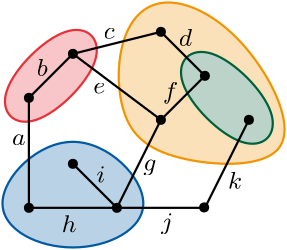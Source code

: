 <?xml version="1.0"?>
<!DOCTYPE ipe SYSTEM "ipe.dtd">
<ipe version="70218" creator="Ipe 7.2.26">
<info created="D:20230528160115" modified="D:20230528160115"/>
<ipestyle name="basic">
<symbol name="arrow/arc(spx)">
<path stroke="sym-stroke" fill="sym-stroke" pen="sym-pen">
0 0 m
-1 0.333 l
-1 -0.333 l
h
</path>
</symbol>
<symbol name="arrow/farc(spx)">
<path stroke="sym-stroke" fill="white" pen="sym-pen">
0 0 m
-1 0.333 l
-1 -0.333 l
h
</path>
</symbol>
<symbol name="arrow/ptarc(spx)">
<path stroke="sym-stroke" fill="sym-stroke" pen="sym-pen">
0 0 m
-1 0.333 l
-0.8 0 l
-1 -0.333 l
h
</path>
</symbol>
<symbol name="arrow/fptarc(spx)">
<path stroke="sym-stroke" fill="white" pen="sym-pen">
0 0 m
-1 0.333 l
-0.8 0 l
-1 -0.333 l
h
</path>
</symbol>
<symbol name="mark/circle(sx)" transformations="translations">
<path fill="sym-stroke">
0.6 0 0 0.6 0 0 e
0.4 0 0 0.4 0 0 e
</path>
</symbol>
<symbol name="mark/disk(sx)" transformations="translations">
<path fill="sym-stroke">
0.6 0 0 0.6 0 0 e
</path>
</symbol>
<symbol name="mark/fdisk(sfx)" transformations="translations">
<group>
<path fill="sym-fill">
0.5 0 0 0.5 0 0 e
</path>
<path fill="sym-stroke" fillrule="eofill">
0.6 0 0 0.6 0 0 e
0.4 0 0 0.4 0 0 e
</path>
</group>
</symbol>
<symbol name="mark/box(sx)" transformations="translations">
<path fill="sym-stroke" fillrule="eofill">
-0.6 -0.6 m
0.6 -0.6 l
0.6 0.6 l
-0.6 0.6 l
h
-0.4 -0.4 m
0.4 -0.4 l
0.4 0.4 l
-0.4 0.4 l
h
</path>
</symbol>
<symbol name="mark/square(sx)" transformations="translations">
<path fill="sym-stroke">
-0.6 -0.6 m
0.6 -0.6 l
0.6 0.6 l
-0.6 0.6 l
h
</path>
</symbol>
<symbol name="mark/fsquare(sfx)" transformations="translations">
<group>
<path fill="sym-fill">
-0.5 -0.5 m
0.5 -0.5 l
0.5 0.5 l
-0.5 0.5 l
h
</path>
<path fill="sym-stroke" fillrule="eofill">
-0.6 -0.6 m
0.6 -0.6 l
0.6 0.6 l
-0.6 0.6 l
h
-0.4 -0.4 m
0.4 -0.4 l
0.4 0.4 l
-0.4 0.4 l
h
</path>
</group>
</symbol>
<symbol name="mark/cross(sx)" transformations="translations">
<group>
<path fill="sym-stroke">
-0.43 -0.57 m
0.57 0.43 l
0.43 0.57 l
-0.57 -0.43 l
h
</path>
<path fill="sym-stroke">
-0.43 0.57 m
0.57 -0.43 l
0.43 -0.57 l
-0.57 0.43 l
h
</path>
</group>
</symbol>
<symbol name="arrow/fnormal(spx)">
<path stroke="sym-stroke" fill="white" pen="sym-pen">
0 0 m
-1 0.333 l
-1 -0.333 l
h
</path>
</symbol>
<symbol name="arrow/pointed(spx)">
<path stroke="sym-stroke" fill="sym-stroke" pen="sym-pen">
0 0 m
-1 0.333 l
-0.8 0 l
-1 -0.333 l
h
</path>
</symbol>
<symbol name="arrow/fpointed(spx)">
<path stroke="sym-stroke" fill="white" pen="sym-pen">
0 0 m
-1 0.333 l
-0.8 0 l
-1 -0.333 l
h
</path>
</symbol>
<symbol name="arrow/linear(spx)">
<path stroke="sym-stroke" pen="sym-pen">
-1 0.333 m
0 0 l
-1 -0.333 l
</path>
</symbol>
<symbol name="arrow/fdouble(spx)">
<path stroke="sym-stroke" fill="white" pen="sym-pen">
0 0 m
-1 0.333 l
-1 -0.333 l
h
-1 0 m
-2 0.333 l
-2 -0.333 l
h
</path>
</symbol>
<symbol name="arrow/double(spx)">
<path stroke="sym-stroke" fill="sym-stroke" pen="sym-pen">
0 0 m
-1 0.333 l
-1 -0.333 l
h
-1 0 m
-2 0.333 l
-2 -0.333 l
h
</path>
</symbol>
<symbol name="arrow/mid-normal(spx)">
<path stroke="sym-stroke" fill="sym-stroke" pen="sym-pen">
0.5 0 m
-0.5 0.333 l
-0.5 -0.333 l
h
</path>
</symbol>
<symbol name="arrow/mid-fnormal(spx)">
<path stroke="sym-stroke" fill="white" pen="sym-pen">
0.5 0 m
-0.5 0.333 l
-0.5 -0.333 l
h
</path>
</symbol>
<symbol name="arrow/mid-pointed(spx)">
<path stroke="sym-stroke" fill="sym-stroke" pen="sym-pen">
0.5 0 m
-0.5 0.333 l
-0.3 0 l
-0.5 -0.333 l
h
</path>
</symbol>
<symbol name="arrow/mid-fpointed(spx)">
<path stroke="sym-stroke" fill="white" pen="sym-pen">
0.5 0 m
-0.5 0.333 l
-0.3 0 l
-0.5 -0.333 l
h
</path>
</symbol>
<symbol name="arrow/mid-double(spx)">
<path stroke="sym-stroke" fill="sym-stroke" pen="sym-pen">
1 0 m
0 0.333 l
0 -0.333 l
h
0 0 m
-1 0.333 l
-1 -0.333 l
h
</path>
</symbol>
<symbol name="arrow/mid-fdouble(spx)">
<path stroke="sym-stroke" fill="white" pen="sym-pen">
1 0 m
0 0.333 l
0 -0.333 l
h
0 0 m
-1 0.333 l
-1 -0.333 l
h
</path>
</symbol>
<anglesize name="22.5 deg" value="22.5"/>
<anglesize name="30 deg" value="30"/>
<anglesize name="45 deg" value="45"/>
<anglesize name="60 deg" value="60"/>
<anglesize name="90 deg" value="90"/>
<arrowsize name="large" value="10"/>
<arrowsize name="small" value="5"/>
<arrowsize name="tiny" value="3"/>
<color name="blue" value="0 0 1"/>
<color name="brown" value="0.647 0.165 0.165"/>
<color name="darkblue" value="0 0 0.545"/>
<color name="darkcyan" value="0 0.545 0.545"/>
<color name="darkgray" value="0.663"/>
<color name="darkgreen" value="0 0.392 0"/>
<color name="darkmagenta" value="0.545 0 0.545"/>
<color name="darkorange" value="1 0.549 0"/>
<color name="darkred" value="0.545 0 0"/>
<color name="gold" value="1 0.843 0"/>
<color name="gray" value="0.745"/>
<color name="green" value="0 1 0"/>
<color name="lightblue" value="0.678 0.847 0.902"/>
<color name="lightcyan" value="0.878 1 1"/>
<color name="lightgray" value="0.827"/>
<color name="lightgreen" value="0.565 0.933 0.565"/>
<color name="lightyellow" value="1 1 0.878"/>
<color name="navy" value="0 0 0.502"/>
<color name="orange" value="1 0.647 0"/>
<color name="pink" value="1 0.753 0.796"/>
<color name="purple" value="0.627 0.125 0.941"/>
<color name="red" value="1 0 0"/>
<color name="seagreen" value="0.18 0.545 0.341"/>
<color name="turquoise" value="0.251 0.878 0.816"/>
<color name="violet" value="0.933 0.51 0.933"/>
<color name="yellow" value="1 1 0"/>
<dashstyle name="dash dot dotted" value="[4 2 1 2 1 2] 0"/>
<dashstyle name="dash dotted" value="[4 2 1 2] 0"/>
<dashstyle name="dashed" value="[4] 0"/>
<dashstyle name="dotted" value="[1 3] 0"/>
<gridsize name="10 pts (~3.5 mm)" value="10"/>
<gridsize name="14 pts (~5 mm)" value="14"/>
<gridsize name="16 pts (~6 mm)" value="16"/>
<gridsize name="20 pts (~7 mm)" value="20"/>
<gridsize name="28 pts (~10 mm)" value="28"/>
<gridsize name="32 pts (~12 mm)" value="32"/>
<gridsize name="4 pts" value="4"/>
<gridsize name="56 pts (~20 mm)" value="56"/>
<gridsize name="8 pts (~3 mm)" value="8"/>
<opacity name="10%" value="0.1"/>
<opacity name="30%" value="0.3"/>
<opacity name="50%" value="0.5"/>
<opacity name="75%" value="0.75"/>
<pen name="fat" value="1.2"/>
<pen name="heavier" value="0.8"/>
<pen name="ultrafat" value="2"/>
<symbolsize name="large" value="5"/>
<symbolsize name="small" value="2"/>
<symbolsize name="tiny" value="1.1"/>
<textsize name="Huge" value="\Huge"/>
<textsize name="LARGE" value="\LARGE"/>
<textsize name="Large" value="\Large"/>
<textsize name="footnote" value="\footnotesize"/>
<textsize name="huge" value="\huge"/>
<textsize name="large" value="\large"/>
<textsize name="script" value="\scriptsize"/>
<textsize name="small" value="\small"/>
<textsize name="tiny" value="\tiny"/>
<textstyle name="center" begin="\begin{center}" end="\end{center}"/>
<textstyle name="item" begin="\begin{itemize}\item{}" end="\end{itemize}"/>
<textstyle name="itemize" begin="\begin{itemize}" end="\end{itemize}"/>
<tiling name="falling" angle="-60" step="4" width="1"/>
<tiling name="rising" angle="30" step="4" width="1"/>
</ipestyle>
<ipestyle name="UP-colors">
<color name="UPblue" value="0 0.353 0.631"/>
<color name="UPblue20" value="0.725 0.824 0.898"/>
<color name="UPblue50" value="0.451 0.647 0.796"/>
<color name="UPblue70" value="0.271 0.529 0.729"/>
<color name="UPdarkred" value="0.737 0.165 0.2"/>
<color name="UPdarkred20" value="0.925 0.769 0.78"/>
<color name="UPdarkred50" value="0.855 0.541 0.561"/>
<color name="UPdarkred70" value="0.808 0.392 0.416"/>
<color name="UPgray" value="0.6 0.624 0.62"/>
<color name="UPgray120" value="0.494 0.514 0.51"/>
<color name="UPgray150" value="0.384 0.4 0.396"/>
<color name="UPgray20" value="0.89 0.894 0.894"/>
<color name="UPgray50" value="0.78 0.792 0.792"/>
<color name="UPgray70" value="0.706 0.725 0.722"/>
<color name="UPgreen" value="0 0.376 0.224"/>
<color name="UPgreen20" value="0.733 0.827 0.788"/>
<color name="UPgreen50" value="0.471 0.659 0.576"/>
<color name="UPgreen70" value="0.298 0.545 0.435"/>
<color name="UPorange" value="0.949 0.58 0"/>
<color name="UPorange20" value="0.984 0.882 0.725"/>
<color name="UPorange50" value="0.969 0.769 0.451"/>
<color name="UPorange70" value="0.951 0.694 0.271"/>
<color name="UPred" value="0.898 0.192 0.22"/>
<color name="UPred20" value="0.969 0.776 0.784"/>
<color name="UPred50" value="0.941 0.557 0.573"/>
<color name="UPred70" value="0.925 0.412 0.431"/>
<opacity name="10%" value="0.1"/>
<opacity name="20%" value="0.2"/>
<opacity name="30%" value="0.3"/>
<opacity name="40%" value="0.4"/>
<opacity name="50%" value="0.5"/>
<opacity name="60%" value="0.6"/>
<opacity name="70%" value="0.7"/>
<opacity name="80%" value="0.8"/>
<opacity name="90%" value="0.9"/>
<preamble>
\newcommand{\red}[1]{\textcolor{UPdarkred}{#1}}
</preamble>
</ipestyle>
<page>
<layer name="alpha"/>
<view layers="alpha" active="alpha"/>
<path layer="alpha" matrix="0 0.99 -0.99 0 847.566 471.402" stroke="UPorange" fill="UPorange20" pen="heavier">
192 640
208 656
240 656
256 640
240 608
189.418 583.073 u
</path>
<path matrix="0 0.99 -0.99 0 847.566 471.402" stroke="UPgreen" fill="UPgreen20" pen="heavier">
192 608
208 592
240 624
224 640 u
</path>
<path matrix="0 0.99 -0.99 0 863.406 463.482" stroke="UPred" fill="UPred20" pen="heavier">
208 704
224 720
256 688
240 672 u
</path>
<path matrix="0 1.188 -1.188 0 999.631 434.97" stroke="UPblue" fill="UPblue20" pen="heavier">
176 656
208 688
176 720
160 688 u
</path>
<path matrix="0 0.99 -0.99 0 863.406 471.402" stroke="black" pen="heavier">
176 704 m
216 704 l
</path>
<path matrix="0 0.99 -0.99 0 863.406 463.482" stroke="black" pen="heavier">
224 704 m
240 688 l
</path>
<path matrix="0 0.99 -0.99 0 863.406 471.402" stroke="black" pen="heavier">
232 688 m
240 656 l
</path>
<path matrix="0 0.99 -0.99 0 863.406 471.402" stroke="black" pen="heavier">
208 656 m
176 672 l
</path>
<path matrix="0 0.99 -0.99 0 863.406 471.402" stroke="black" pen="heavier">
176 672 m
176 704 l
</path>
<path matrix="0 0.99 -0.99 0 863.406 471.402" stroke="black" pen="heavier">
176 672 m
192 688 l
</path>
<path matrix="0 0.99 -0.99 0 863.406 471.402" stroke="black" pen="heavier">
208 656 m
232 688 l
</path>
<path matrix="0 0.99 -0.99 0 847.566 471.402" stroke="black" pen="heavier">
208 640 m
224 624 l
240 640 l
</path>
<path matrix="0 0.99 -0.99 0 863.406 471.402" stroke="black" pen="heavier">
208 624 m
176 640 l
176 672 l
</path>
<text matrix="0 0.99 -0.99 0 867.706 472.129" transformations="translations" pos="200 712" stroke="black" type="label" width="4.882" height="3.861" depth="0" halign="center" valign="center" size="small" style="math">a</text>
<text matrix="0 0.99 -0.99 0 804.876 537.78" transformations="translations" pos="160 640" stroke="black" type="label" width="3.949" height="6.227" depth="0" halign="center" valign="center" size="small" style="math">b</text>
<text matrix="0 0.99 -0.99 0 844.776 518.336" transformations="translations" pos="192 656" stroke="black" type="label" width="3.99" height="3.861" depth="0" halign="center" valign="center" size="small" style="math">c</text>
<text matrix="0 0.99 -0.99 0 888.041 493.17" transformations="translations" pos="216 672" stroke="black" type="label" width="4.775" height="6.227" depth="0" halign="center" valign="center" size="small" style="math">d</text>
<text matrix="0 0.99 -0.99 0 849.156 443.168" transformations="translations" pos="248 664" stroke="black" type="label" width="4.284" height="3.861" depth="0" halign="center" valign="center" size="small" style="math">e</text>
<text matrix="0 0.99 -0.99 0 819.411 512.892" transformations="translations" pos="176 608" stroke="black" type="label" width="5.448" height="6.23" depth="1.74" halign="center" valign="center" size="small" style="math">f</text>
<text matrix="0 0.99 -0.99 0 843.606 438.383" transformations="translations" pos="224 640" stroke="black" type="label" width="4.716" height="3.864" depth="1.74" halign="center" valign="center" size="small" style="math">g</text>
<text matrix="0 0.99 -0.99 0 798.691 402.367" transformations="translations" pos="240 624" stroke="black" type="label" width="5.31" height="6.227" depth="0" halign="center" valign="center" size="small" style="math">h</text>
<use matrix="0 0.99 -0.99 0 847.566 471.402" name="mark/disk(sx)" pos="208 640" size="normal" stroke="black"/>
<use matrix="0 0.99 -0.99 0 847.566 455.562" name="mark/disk(sx)" pos="224 608" size="normal" stroke="black"/>
<use matrix="0 0.99 -0.99 0 847.566 471.402" name="mark/disk(sx)" pos="240 640" size="normal" stroke="black"/>
<use matrix="0 0.99 -0.99 0 847.566 518.922" name="mark/disk(sx)" pos="144 672" size="normal" stroke="black"/>
<use matrix="0 0.99 -0.99 0 863.406 471.402" name="mark/disk(sx)" pos="176 672" size="normal" stroke="black"/>
<use matrix="0 0.99 -0.99 0 863.406 471.402" name="mark/disk(sx)" pos="176 704" size="normal" stroke="black"/>
<use matrix="0 0.99 -0.99 0 863.406 463.482" name="mark/disk(sx)" pos="224 704" size="normal" stroke="black"/>
<use matrix="0 0.99 -0.99 0 863.406 463.482" name="mark/disk(sx)" pos="240 688" size="normal" stroke="black"/>
<use matrix="0 0.99 -0.99 0 847.566 471.402" name="mark/disk(sx)" pos="224 624" size="normal" stroke="black"/>
<use matrix="0 1.0093 -0.99 0 847.296 484.299" name="mark/disk(sx)" pos="160 624" size="normal" stroke="black"/>
<text matrix="0 0.99 -0.99 0 810.131 420.113" transformations="translations" pos="240 624" stroke="black" type="label" width="3.153" height="5.916" depth="0" halign="center" valign="center" size="small" style="math">i</text>
<text matrix="0 0.99 -0.99 0 834.036 402.367" transformations="translations" pos="240 624" stroke="black" type="label" width="4.281" height="5.92" depth="1.74" halign="center" valign="center" size="small" style="math">j</text>
<text matrix="0 0.99 -0.99 0 858.381 418.061" transformations="translations" pos="240 624" stroke="black" type="label" width="5.061" height="6.227" depth="0" halign="center" valign="center" size="small" style="math">k</text>
</page>
<page>
<layer name="alpha"/>
<view layers="alpha" active="alpha"/>
<path layer="alpha" matrix="1.125 0 0 1.125 29.112 -46.991" stroke="black" fill="UPgray20" dash="dashed">
302.158 608.642
298.655 629.345
271.44 636.746
262.655 629.345
262.655 617.345
287.78 595.462
297.365 595.571 u
</path>
<path matrix="1.125 0 0 1.125 -34.431 -54.267" stroke="black" fill="UPgray20" dash="dashed">
317.856 636.942
317.641 671.979
282.71 671.427
267.336 660.009
266.487 643.877
299.035 628.452 u
</path>
<path matrix="0 -1.125 -1.125 0 946.566 1183.23" stroke="black" pen="heavier">
448 560 m
424 576
448 600 c
</path>
<path matrix="1.125 0 0 1.125 -43.487 -47.446" stroke="black" fill="UPgray20" dash="dashed">
160 600.4
168.275 594.63
193.748 594.488
207.05 600.007
208 624.4
200 632.4
165.949 626.531 u
</path>
<path matrix="1.125 0 0 1.125 -43.487 -47.446" stroke="black" pen="heavier">
168 600 m
168 624
200.05 624.15 c
</path>
<path matrix="1.125 0 0 1.125 -39.493 -23.361" stroke="black" fill="UPgray20" dash="dashed">
200 640
192 632
168 632
159.74 639.929
173.248 660.081
193.4 671.192
203.654 665.245 u
</path>
<path matrix="1.125 0 0 1.125 -39.493 -23.361" stroke="black" pen="heavier">
192 640 m
184 648
192 664 c
</path>
<path matrix="1.125 0 0 1.125 -39.493 -23.361" stroke="black" pen="heavier">
192 640 m
200 656
192 664 c
</path>
<path matrix="0 0.84375 -0.84375 0 770.506 278.14" stroke="black" pen="heavier">
496 704 m
496 736 l
528 704 l
</path>
<path matrix="1.125 0 0 1.125 -43.487 -47.446" stroke="black" fill="UPgray20" dash="dashed">
221.8 611
211 621.8
211 654.2
221.8 665
254.2 665
265 654.2
259.6 627.2
249.788 613.451 u
</path>
<path matrix="0 0.84375 -0.84375 0 798.011 339.554" stroke="black" pen="heavier">
416 656 m
432 680
416 704 c
</path>
<path matrix="0 0.84375 -0.84375 0 798.011 339.554" stroke="black" pen="heavier">
416 704 m
400 680
416 656 c
</path>
<path matrix="0 0.84375 -0.84375 0 798.011 339.554" stroke="black" pen="heavier">
368 704 m
416 704 l
</path>
<path matrix="0 0.84375 -0.84375 0 798.011 339.554" stroke="black" pen="heavier">
368 704 m
376 664 l
416 656 l
</path>
<path matrix="0 0.84375 -0.84375 0 798.011 339.554" stroke="black" pen="heavier">
368 704 m
416 656 l
</path>
<path matrix="1.125 0 0 1.125 -43.487 -47.446" stroke="UPblue" dash="dashed" pen="heavier">
220 620 m
208 608
200.05 624.15 c
</path>
<path matrix="0.5 0 0 0.5 -7.594 465.781" stroke="UPred" dash="dashed" pen="heavier">
368.197 461.72 m
378.751 430.067
423.214 449.546 c
</path>
<use matrix="0 0.84375 -0.84375 0 676.006 561.64" name="mark/disk(sx)" pos="160 624" size="normal" stroke="black"/>
<use matrix="0 0.84375 -0.84375 0 703.006 588.64" name="mark/disk(sx)" pos="160 624" size="normal" stroke="black"/>
<use matrix="0 0.84375 -0.84375 0 770.506 386.14" name="mark/fdisk(sfx)" pos="368 704" size="large" stroke="UPred"/>
<use matrix="0 0.84375 -0.84375 0 798.011 339.554" name="mark/fdisk(sfx)" pos="368 704" size="large" stroke="UPblue"/>
<use matrix="0 0.84375 -0.84375 0 798.011 380.054" name="mark/fdisk(sfx)" pos="368 704" size="large" stroke="UPred"/>
<use matrix="0 0.84375 -0.84375 0 764.261 521.804" name="mark/disk(sx)" pos="160 624" size="normal" stroke="black"/>
<path matrix="1.125 0 0 1.125 -34.431 -54.267" stroke="black" pen="heavier">
296 652 m
288 644
272 652 c
</path>
<path matrix="1.125 0 0 1.125 -34.431 -54.267" stroke="black" pen="heavier">
272 652 m
280 660
296 652 c
</path>
<use matrix="0 1.125 -1.125 0 1000.57 499.233" name="mark/disk(sx)" pos="160 624" size="normal" stroke="black"/>
<use matrix="0 1.125 -1.125 0 998.756 512.728" name="mark/disk(sx)" pos="160 624" size="normal" stroke="black"/>
<path matrix="1.125 0 0 1.125 -34.431 -54.267" stroke="black" pen="heavier">
312 652 m
292 624
272 652 c
</path>
<path matrix="0 1.125 -1.125 0 946.566 175.231" stroke="black" pen="heavier">
448 576 m
448 560 l
</path>
<path matrix="0.5 0 0 0.5 7.441 456.549" stroke="UPorange" dash="dashed" pen="heavier">
528.255 445.368 m
492.173 438.508
474.14 468.01 c
</path>
<path matrix="0.5 0 0 0.5 -4.565 453.891" stroke="UPgreen" dash="dashed" pen="heavier">
642.268 450.684 m
704.028 452.664
725.831 400.765 c
</path>
<use matrix="0 1.125 -1.125 0 1063.57 265.232" name="mark/fdisk(sfx)" pos="368 704" size="large" stroke="UPorange"/>
<use matrix="0 1.125 -1.125 0 1108.57 265.232" name="mark/fdisk(sfx)" pos="368 704" size="large" stroke="UPgreen"/>
<use matrix="0 0.84375 -0.84375 0 838.511 380.054" name="mark/fdisk(sfx)" pos="368 704" size="large" stroke="UPorange"/>
<path matrix="1.125 0 0 1.125 -43.487 -47.446" stroke="black" pen="heavier">
192 600 m
188 616
200.05 624.15 c
</path>
<path matrix="1.125 0 0 1.125 -43.487 -47.446" stroke="black" pen="heavier">
192 600 m
204 608
200.05 624.15 c
</path>
<use matrix="0 0.84375 -0.84375 0 728.266 521.823" name="mark/disk(sx)" pos="144 672" size="normal" stroke="black"/>
<use matrix="0 0.84375 -0.84375 0 739.511 479.054" name="mark/disk(sx)" pos="176 672" size="normal" stroke="black"/>
<use matrix="0 0.84375 -0.84375 0 739.511 479.054" name="mark/disk(sx)" pos="176 704" size="normal" stroke="black"/>
<path matrix="1.125 0 0 1.125 -43.487 -47.446" stroke="black" pen="heavier">
192 600 m
168 600 l
</path>
<path matrix="1.125 0 0 1.125 -43.487 -47.446" stroke="black" pen="heavier">
192 600 m
182.002 614.017 l
</path>
<use matrix="-0.80045 0.266818 -0.266818 -0.80045 663.976 1120.05" name="mark/fdisk(sfx)" pos="368 704" size="large" stroke="UPblue"/>
<path matrix="0 1.125 1.125 0 -343.65 325.773" stroke="black" pen="heavier">
292 600 m
300 616
292 624 c
</path>
<path matrix="0 1.125 1.125 0 -343.65 325.773" stroke="black" pen="heavier">
292 600 m
284 608
292 624 c
</path>
<use matrix="0.421875 -0.421875 0.421875 0.421875 -26.401 445.023" name="mark/disk(sx)" pos="176 672" size="normal" stroke="black"/>
<use matrix="0.421875 -0.421875 0.421875 0.421875 -12.901 404.523" name="mark/disk(sx)" pos="176 704" size="normal" stroke="black"/>
<path matrix="0.421875 -0.421875 0.421875 0.421875 -46.651 627.273" stroke="black" pen="heavier">
448 512 m
480 480 l
</path>
<use matrix="0.421875 -0.421875 0.421875 0.421875 -93.901 512.523" name="mark/fdisk(sfx)" pos="368 704" size="large" stroke="UPgreen"/>
<text matrix="0 1.125 -1.125 0 949.251 421.946" transformations="translations" pos="200 712" stroke="black" type="label" width="4.882" height="3.861" depth="0" halign="center" valign="center" size="small" style="math">a</text>
<text matrix="0 1.125 -1.125 0 1001.56 445.072" transformations="translations" pos="200 712" stroke="black" type="label" width="4.882" height="3.861" depth="0" halign="center" valign="center" size="small" style="math">a</text>
<text matrix="0 1.125 -1.125 0 964.141 468.594" transformations="translations" pos="200 712" stroke="black" type="label" width="4.882" height="3.861" depth="0" halign="center" valign="center" size="small" style="math">a</text>
<text matrix="0 1.125 -1.125 0 960.426 487.379" transformations="translations" pos="200 712" stroke="black" type="label" width="3.949" height="6.227" depth="0" halign="center" valign="center" size="small" style="math">b</text>
<text matrix="0 1.125 -1.125 0 982.816 497.016" transformations="translations" pos="200 712" stroke="black" type="label" width="3.99" height="3.861" depth="0" halign="center" valign="center" size="small" style="math">c</text>
<text matrix="0 1.125 -1.125 0 970.551 478.48" transformations="translations" pos="200 712" stroke="black" type="label" width="4.284" height="3.861" depth="0" halign="center" valign="center" size="small" style="math">e</text>
<text matrix="0 1.125 -1.125 0 1024.73 469.229" transformations="translations" pos="200 712" stroke="black" type="label" width="3.99" height="3.861" depth="0" halign="center" valign="center" size="small" style="math">c</text>
<text matrix="0 1.125 -1.125 0 1082.67 466.996" transformations="translations" pos="200 712" stroke="black" type="label" width="3.99" height="3.861" depth="0" halign="center" valign="center" size="small" style="math">c</text>
<text matrix="0 1.125 -1.125 0 1112.91 466.43" transformations="translations" pos="200 712" stroke="black" type="label" width="4.775" height="6.227" depth="0" halign="center" valign="center" size="small" style="math">d</text>
<text matrix="1.125 0 0 -1.125 110.131 1462.05" transformations="translations" pos="200 712" stroke="black" type="label" width="4.775" height="6.227" depth="0" halign="center" valign="center" size="small" style="math">d</text>
<text matrix="0 1.125 -1.125 0 1018.52 456.396" transformations="translations" pos="200 712" stroke="black" type="label" width="4.284" height="3.861" depth="0" halign="center" valign="center" size="small" style="math">e</text>
<text matrix="0 1.125 -1.125 0 1094.63 460.353" transformations="translations" pos="200 712" stroke="black" type="label" width="4.284" height="3.861" depth="0" halign="center" valign="center" size="small" style="math">e</text>
<text matrix="0 1.125 -1.125 0 1104.27 449.057" transformations="translations" pos="200 712" stroke="black" type="label" width="5.448" height="6.23" depth="1.74" halign="center" valign="center" size="small" style="math">f</text>
<text matrix="1.125 0 0 -1.125 123.971 1446.42" transformations="translations" pos="200 712" stroke="black" type="label" width="5.448" height="6.23" depth="1.74" halign="center" valign="center" size="small" style="math">f</text>
<text matrix="0 1.125 -1.125 0 1090.99 445.927" transformations="translations" pos="200 712" stroke="black" type="label" width="4.716" height="3.864" depth="1.74" halign="center" valign="center" size="small" style="math">g</text>
<text matrix="0 1.125 -1.125 0 1027.69 442.663" transformations="translations" pos="200 712" stroke="black" type="label" width="4.716" height="3.864" depth="1.74" halign="center" valign="center" size="small" style="math">g</text>
<text matrix="0 1.125 -1.125 0 971.921 421.797" transformations="translations" pos="200 712" stroke="black" type="label" width="4.716" height="3.864" depth="1.74" halign="center" valign="center" size="small" style="math">g</text>
<text matrix="0 1.125 -1.125 0 953.931 406.722" transformations="translations" pos="200 712" stroke="black" type="label" width="5.31" height="6.227" depth="0" halign="center" valign="center" size="small" style="math">h</text>
<text matrix="0 1.125 -1.125 0 961.956 413.198" transformations="translations" pos="200 712" stroke="black" type="label" width="3.153" height="5.916" depth="0" halign="center" valign="center" size="small" style="math">i</text>
<text matrix="0 1.125 -1.125 0 983.406 409.101" transformations="translations" pos="200 712" stroke="black" type="label" width="4.281" height="5.92" depth="1.74" halign="center" valign="center" size="small" style="math">j</text>
<text matrix="0 1.125 -1.125 0 1023.73 424.147" transformations="translations" pos="200 712" stroke="black" type="label" width="4.281" height="5.92" depth="1.74" halign="center" valign="center" size="small" style="math">j</text>
<text matrix="0 1.125 -1.125 0 1045.01 444.44" transformations="translations" pos="200 712" stroke="black" type="label" width="5.061" height="6.227" depth="0" halign="center" valign="center" size="small" style="math">k</text>
<text matrix="0 1.125 -1.125 0 1110.47 440.242" transformations="translations" pos="200 712" stroke="black" type="label" width="5.061" height="6.227" depth="0" halign="center" valign="center" size="small" style="math">k</text>
<text matrix="1.125 0 0 -1.125 137.561 1440.57" transformations="translations" pos="200 712" stroke="black" type="label" width="5.061" height="6.227" depth="0" halign="center" valign="center" size="small" style="math">k</text>
</page>
</ipe>
